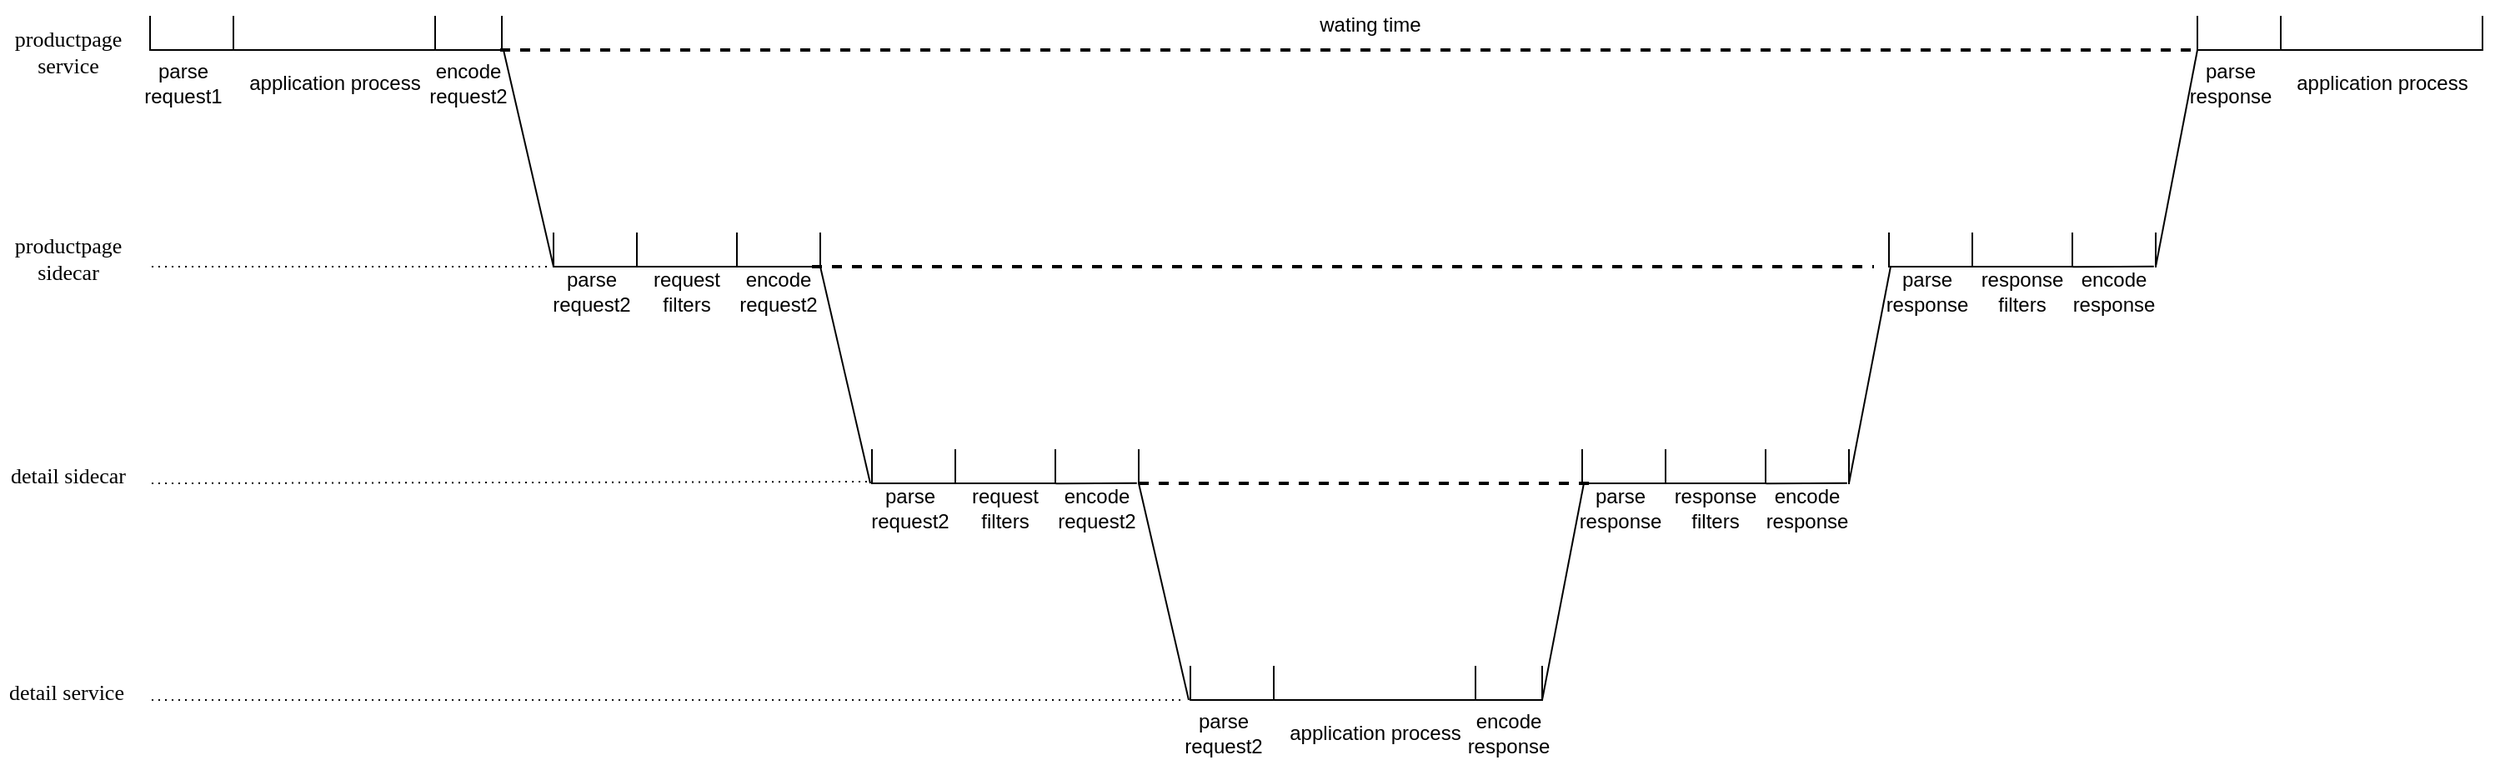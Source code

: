 <mxfile version="22.1.2" type="device">
  <diagram name="第 1 页" id="bQ7u5JqbQiKnkFouc3z6">
    <mxGraphModel dx="1709" dy="1276" grid="1" gridSize="10" guides="1" tooltips="1" connect="1" arrows="1" fold="1" page="1" pageScale="1" pageWidth="1600" pageHeight="800" math="0" shadow="0">
      <root>
        <mxCell id="0" />
        <mxCell id="1" parent="0" />
        <mxCell id="xR4tNGhymv9jSeOwLgOK-1" value="" style="endArrow=none;html=1;rounded=0;entryX=1;entryY=1;entryDx=0;entryDy=0;" edge="1" parent="1" target="xR4tNGhymv9jSeOwLgOK-11">
          <mxGeometry width="50" height="50" relative="1" as="geometry">
            <mxPoint x="120" y="210" as="sourcePoint" />
            <mxPoint x="490" y="210" as="targetPoint" />
          </mxGeometry>
        </mxCell>
        <mxCell id="xR4tNGhymv9jSeOwLgOK-2" value="&lt;font face=&quot;Verdana&quot; style=&quot;font-size: 13px;&quot;&gt;productpage service&lt;/font&gt;" style="text;html=1;strokeColor=none;fillColor=none;align=center;verticalAlign=middle;whiteSpace=wrap;rounded=0;" vertex="1" parent="1">
          <mxGeometry x="31" y="196" width="80" height="30" as="geometry" />
        </mxCell>
        <mxCell id="xR4tNGhymv9jSeOwLgOK-3" value="" style="shape=partialRectangle;whiteSpace=wrap;html=1;top=0;bottom=0;fillColor=none;" vertex="1" parent="1">
          <mxGeometry x="120" y="190" width="50" height="20" as="geometry" />
        </mxCell>
        <mxCell id="xR4tNGhymv9jSeOwLgOK-4" value="parse request1" style="text;html=1;strokeColor=none;fillColor=none;align=center;verticalAlign=middle;whiteSpace=wrap;rounded=0;" vertex="1" parent="1">
          <mxGeometry x="110" y="215" width="60" height="30" as="geometry" />
        </mxCell>
        <mxCell id="xR4tNGhymv9jSeOwLgOK-8" value="" style="shape=partialRectangle;whiteSpace=wrap;html=1;top=0;bottom=0;fillColor=none;" vertex="1" parent="1">
          <mxGeometry x="170" y="190" width="121" height="20" as="geometry" />
        </mxCell>
        <mxCell id="xR4tNGhymv9jSeOwLgOK-9" value="application process" style="text;html=1;strokeColor=none;fillColor=none;align=center;verticalAlign=middle;whiteSpace=wrap;rounded=0;" vertex="1" parent="1">
          <mxGeometry x="160.5" y="215" width="140" height="30" as="geometry" />
        </mxCell>
        <mxCell id="xR4tNGhymv9jSeOwLgOK-11" value="" style="shape=partialRectangle;whiteSpace=wrap;html=1;top=0;bottom=0;fillColor=none;" vertex="1" parent="1">
          <mxGeometry x="291" y="190" width="40" height="20" as="geometry" />
        </mxCell>
        <mxCell id="xR4tNGhymv9jSeOwLgOK-13" value="encode request2" style="text;html=1;strokeColor=none;fillColor=none;align=center;verticalAlign=middle;whiteSpace=wrap;rounded=0;" vertex="1" parent="1">
          <mxGeometry x="271" y="215" width="80" height="30" as="geometry" />
        </mxCell>
        <mxCell id="xR4tNGhymv9jSeOwLgOK-15" value="" style="endArrow=none;html=1;rounded=0;exitX=1;exitY=1;exitDx=0;exitDy=0;" edge="1" parent="1">
          <mxGeometry width="50" height="50" relative="1" as="geometry">
            <mxPoint x="332.0" y="210" as="sourcePoint" />
            <mxPoint x="362" y="340" as="targetPoint" />
          </mxGeometry>
        </mxCell>
        <mxCell id="xR4tNGhymv9jSeOwLgOK-16" value="&lt;font face=&quot;Verdana&quot; style=&quot;font-size: 13px;&quot;&gt;productpage sidecar&lt;/font&gt;" style="text;html=1;strokeColor=none;fillColor=none;align=center;verticalAlign=middle;whiteSpace=wrap;rounded=0;" vertex="1" parent="1">
          <mxGeometry x="31" y="320" width="80" height="30" as="geometry" />
        </mxCell>
        <mxCell id="xR4tNGhymv9jSeOwLgOK-17" value="" style="endArrow=none;html=1;rounded=0;" edge="1" parent="1">
          <mxGeometry width="50" height="50" relative="1" as="geometry">
            <mxPoint x="362" y="340" as="sourcePoint" />
            <mxPoint x="412" y="340" as="targetPoint" />
          </mxGeometry>
        </mxCell>
        <mxCell id="xR4tNGhymv9jSeOwLgOK-18" value="" style="shape=partialRectangle;whiteSpace=wrap;html=1;top=0;bottom=0;fillColor=none;" vertex="1" parent="1">
          <mxGeometry x="362" y="320" width="50" height="20" as="geometry" />
        </mxCell>
        <mxCell id="xR4tNGhymv9jSeOwLgOK-19" value="parse request2" style="text;html=1;strokeColor=none;fillColor=none;align=center;verticalAlign=middle;whiteSpace=wrap;rounded=0;" vertex="1" parent="1">
          <mxGeometry x="353" y="340" width="64" height="30" as="geometry" />
        </mxCell>
        <mxCell id="xR4tNGhymv9jSeOwLgOK-20" value="" style="endArrow=none;html=1;rounded=0;exitX=0.75;exitY=0;exitDx=0;exitDy=0;" edge="1" parent="1" source="xR4tNGhymv9jSeOwLgOK-19">
          <mxGeometry width="50" height="50" relative="1" as="geometry">
            <mxPoint x="302" y="370" as="sourcePoint" />
            <mxPoint x="472" y="340" as="targetPoint" />
          </mxGeometry>
        </mxCell>
        <mxCell id="xR4tNGhymv9jSeOwLgOK-21" value="" style="shape=partialRectangle;whiteSpace=wrap;html=1;top=0;bottom=0;fillColor=none;" vertex="1" parent="1">
          <mxGeometry x="412" y="320" width="60" height="20" as="geometry" />
        </mxCell>
        <mxCell id="xR4tNGhymv9jSeOwLgOK-22" value="request filters" style="text;html=1;strokeColor=none;fillColor=none;align=center;verticalAlign=middle;whiteSpace=wrap;rounded=0;" vertex="1" parent="1">
          <mxGeometry x="412" y="340" width="60" height="30" as="geometry" />
        </mxCell>
        <mxCell id="xR4tNGhymv9jSeOwLgOK-26" value="" style="endArrow=none;html=1;rounded=0;exitX=1;exitY=0;exitDx=0;exitDy=0;" edge="1" parent="1" source="xR4tNGhymv9jSeOwLgOK-22">
          <mxGeometry width="50" height="50" relative="1" as="geometry">
            <mxPoint x="522" y="360" as="sourcePoint" />
            <mxPoint x="522" y="340" as="targetPoint" />
          </mxGeometry>
        </mxCell>
        <mxCell id="xR4tNGhymv9jSeOwLgOK-27" value="" style="shape=partialRectangle;whiteSpace=wrap;html=1;top=0;bottom=0;fillColor=none;" vertex="1" parent="1">
          <mxGeometry x="472" y="320" width="50" height="20" as="geometry" />
        </mxCell>
        <mxCell id="xR4tNGhymv9jSeOwLgOK-28" value="encode request2" style="text;html=1;strokeColor=none;fillColor=none;align=center;verticalAlign=middle;whiteSpace=wrap;rounded=0;" vertex="1" parent="1">
          <mxGeometry x="457" y="340" width="80" height="30" as="geometry" />
        </mxCell>
        <mxCell id="xR4tNGhymv9jSeOwLgOK-29" value="" style="endArrow=none;dashed=1;html=1;dashPattern=1 3;strokeWidth=1;rounded=0;" edge="1" parent="1">
          <mxGeometry width="50" height="50" relative="1" as="geometry">
            <mxPoint x="121" y="340" as="sourcePoint" />
            <mxPoint x="361" y="340" as="targetPoint" />
          </mxGeometry>
        </mxCell>
        <mxCell id="xR4tNGhymv9jSeOwLgOK-32" value="" style="endArrow=none;html=1;rounded=0;exitX=1;exitY=1;exitDx=0;exitDy=0;" edge="1" parent="1">
          <mxGeometry width="50" height="50" relative="1" as="geometry">
            <mxPoint x="522" y="340" as="sourcePoint" />
            <mxPoint x="552" y="470" as="targetPoint" />
          </mxGeometry>
        </mxCell>
        <mxCell id="xR4tNGhymv9jSeOwLgOK-33" value="&lt;font face=&quot;Verdana&quot; style=&quot;font-size: 13px;&quot;&gt;detail sidecar&lt;/font&gt;" style="text;html=1;strokeColor=none;fillColor=none;align=center;verticalAlign=middle;whiteSpace=wrap;rounded=0;" vertex="1" parent="1">
          <mxGeometry x="31" y="450" width="80" height="30" as="geometry" />
        </mxCell>
        <mxCell id="xR4tNGhymv9jSeOwLgOK-34" value="" style="endArrow=none;html=1;rounded=0;" edge="1" parent="1">
          <mxGeometry width="50" height="50" relative="1" as="geometry">
            <mxPoint x="553" y="470" as="sourcePoint" />
            <mxPoint x="603" y="470" as="targetPoint" />
          </mxGeometry>
        </mxCell>
        <mxCell id="xR4tNGhymv9jSeOwLgOK-35" value="" style="shape=partialRectangle;whiteSpace=wrap;html=1;top=0;bottom=0;fillColor=none;" vertex="1" parent="1">
          <mxGeometry x="553" y="450" width="50" height="20" as="geometry" />
        </mxCell>
        <mxCell id="xR4tNGhymv9jSeOwLgOK-36" value="parse request2" style="text;html=1;strokeColor=none;fillColor=none;align=center;verticalAlign=middle;whiteSpace=wrap;rounded=0;" vertex="1" parent="1">
          <mxGeometry x="544" y="470" width="64" height="30" as="geometry" />
        </mxCell>
        <mxCell id="xR4tNGhymv9jSeOwLgOK-37" value="" style="endArrow=none;html=1;rounded=0;exitX=0.75;exitY=0;exitDx=0;exitDy=0;" edge="1" parent="1" source="xR4tNGhymv9jSeOwLgOK-36">
          <mxGeometry width="50" height="50" relative="1" as="geometry">
            <mxPoint x="493" y="500" as="sourcePoint" />
            <mxPoint x="663" y="470" as="targetPoint" />
          </mxGeometry>
        </mxCell>
        <mxCell id="xR4tNGhymv9jSeOwLgOK-38" value="" style="shape=partialRectangle;whiteSpace=wrap;html=1;top=0;bottom=0;fillColor=none;" vertex="1" parent="1">
          <mxGeometry x="603" y="450" width="60" height="20" as="geometry" />
        </mxCell>
        <mxCell id="xR4tNGhymv9jSeOwLgOK-39" value="request filters" style="text;html=1;strokeColor=none;fillColor=none;align=center;verticalAlign=middle;whiteSpace=wrap;rounded=0;" vertex="1" parent="1">
          <mxGeometry x="603" y="470" width="60" height="30" as="geometry" />
        </mxCell>
        <mxCell id="xR4tNGhymv9jSeOwLgOK-40" value="" style="shape=partialRectangle;whiteSpace=wrap;html=1;top=0;bottom=0;fillColor=none;" vertex="1" parent="1">
          <mxGeometry x="663" y="450" width="50" height="20" as="geometry" />
        </mxCell>
        <mxCell id="xR4tNGhymv9jSeOwLgOK-41" value="encode request2" style="text;html=1;strokeColor=none;fillColor=none;align=center;verticalAlign=middle;whiteSpace=wrap;rounded=0;" vertex="1" parent="1">
          <mxGeometry x="648" y="470" width="80" height="30" as="geometry" />
        </mxCell>
        <mxCell id="xR4tNGhymv9jSeOwLgOK-42" value="" style="endArrow=none;html=1;rounded=0;entryX=0.799;entryY=-0.006;entryDx=0;entryDy=0;exitX=0.191;exitY=0.004;exitDx=0;exitDy=0;entryPerimeter=0;exitPerimeter=0;" edge="1" parent="1" source="xR4tNGhymv9jSeOwLgOK-41" target="xR4tNGhymv9jSeOwLgOK-41">
          <mxGeometry width="50" height="50" relative="1" as="geometry">
            <mxPoint x="421" y="410" as="sourcePoint" />
            <mxPoint x="471" y="360" as="targetPoint" />
          </mxGeometry>
        </mxCell>
        <mxCell id="xR4tNGhymv9jSeOwLgOK-43" value="" style="endArrow=none;dashed=1;html=1;dashPattern=1 3;strokeWidth=1;rounded=0;" edge="1" parent="1">
          <mxGeometry width="50" height="50" relative="1" as="geometry">
            <mxPoint x="121" y="470" as="sourcePoint" />
            <mxPoint x="553" y="469" as="targetPoint" />
          </mxGeometry>
        </mxCell>
        <mxCell id="xR4tNGhymv9jSeOwLgOK-44" value="&lt;font face=&quot;Verdana&quot; style=&quot;font-size: 13px;&quot;&gt;detail service&lt;/font&gt;" style="text;html=1;strokeColor=none;fillColor=none;align=center;verticalAlign=middle;whiteSpace=wrap;rounded=0;" vertex="1" parent="1">
          <mxGeometry x="30" y="580" width="80" height="30" as="geometry" />
        </mxCell>
        <mxCell id="xR4tNGhymv9jSeOwLgOK-45" value="" style="endArrow=none;html=1;rounded=0;exitX=1;exitY=1;exitDx=0;exitDy=0;" edge="1" parent="1">
          <mxGeometry width="50" height="50" relative="1" as="geometry">
            <mxPoint x="713" y="470" as="sourcePoint" />
            <mxPoint x="743" y="600" as="targetPoint" />
          </mxGeometry>
        </mxCell>
        <mxCell id="xR4tNGhymv9jSeOwLgOK-46" value="" style="endArrow=none;dashed=1;html=1;dashPattern=1 3;strokeWidth=1;rounded=0;" edge="1" parent="1">
          <mxGeometry width="50" height="50" relative="1" as="geometry">
            <mxPoint x="121" y="600" as="sourcePoint" />
            <mxPoint x="741" y="600" as="targetPoint" />
          </mxGeometry>
        </mxCell>
        <mxCell id="xR4tNGhymv9jSeOwLgOK-56" value="" style="endArrow=none;html=1;rounded=0;entryX=1;entryY=1;entryDx=0;entryDy=0;" edge="1" parent="1" target="xR4tNGhymv9jSeOwLgOK-61">
          <mxGeometry width="50" height="50" relative="1" as="geometry">
            <mxPoint x="744" y="600" as="sourcePoint" />
            <mxPoint x="1114" y="600" as="targetPoint" />
          </mxGeometry>
        </mxCell>
        <mxCell id="xR4tNGhymv9jSeOwLgOK-57" value="" style="shape=partialRectangle;whiteSpace=wrap;html=1;top=0;bottom=0;fillColor=none;" vertex="1" parent="1">
          <mxGeometry x="744" y="580" width="50" height="20" as="geometry" />
        </mxCell>
        <mxCell id="xR4tNGhymv9jSeOwLgOK-58" value="parse request2" style="text;html=1;strokeColor=none;fillColor=none;align=center;verticalAlign=middle;whiteSpace=wrap;rounded=0;" vertex="1" parent="1">
          <mxGeometry x="734" y="605" width="60" height="30" as="geometry" />
        </mxCell>
        <mxCell id="xR4tNGhymv9jSeOwLgOK-59" value="" style="shape=partialRectangle;whiteSpace=wrap;html=1;top=0;bottom=0;fillColor=none;" vertex="1" parent="1">
          <mxGeometry x="794" y="580" width="121" height="20" as="geometry" />
        </mxCell>
        <mxCell id="xR4tNGhymv9jSeOwLgOK-60" value="application process" style="text;html=1;strokeColor=none;fillColor=none;align=center;verticalAlign=middle;whiteSpace=wrap;rounded=0;" vertex="1" parent="1">
          <mxGeometry x="784.5" y="605" width="140" height="30" as="geometry" />
        </mxCell>
        <mxCell id="xR4tNGhymv9jSeOwLgOK-61" value="" style="shape=partialRectangle;whiteSpace=wrap;html=1;top=0;bottom=0;fillColor=none;" vertex="1" parent="1">
          <mxGeometry x="915" y="580" width="40" height="20" as="geometry" />
        </mxCell>
        <mxCell id="xR4tNGhymv9jSeOwLgOK-62" value="encode response" style="text;html=1;strokeColor=none;fillColor=none;align=center;verticalAlign=middle;whiteSpace=wrap;rounded=0;" vertex="1" parent="1">
          <mxGeometry x="895" y="605" width="80" height="30" as="geometry" />
        </mxCell>
        <mxCell id="xR4tNGhymv9jSeOwLgOK-63" value="" style="endArrow=none;html=1;rounded=0;" edge="1" parent="1">
          <mxGeometry width="50" height="50" relative="1" as="geometry">
            <mxPoint x="980" y="470" as="sourcePoint" />
            <mxPoint x="955" y="600" as="targetPoint" />
          </mxGeometry>
        </mxCell>
        <mxCell id="xR4tNGhymv9jSeOwLgOK-64" value="" style="endArrow=none;html=1;rounded=0;" edge="1" parent="1">
          <mxGeometry width="50" height="50" relative="1" as="geometry">
            <mxPoint x="979" y="470" as="sourcePoint" />
            <mxPoint x="1029" y="470" as="targetPoint" />
          </mxGeometry>
        </mxCell>
        <mxCell id="xR4tNGhymv9jSeOwLgOK-65" value="" style="shape=partialRectangle;whiteSpace=wrap;html=1;top=0;bottom=0;fillColor=none;" vertex="1" parent="1">
          <mxGeometry x="979" y="450" width="50" height="20" as="geometry" />
        </mxCell>
        <mxCell id="xR4tNGhymv9jSeOwLgOK-66" value="parse response" style="text;html=1;strokeColor=none;fillColor=none;align=center;verticalAlign=middle;whiteSpace=wrap;rounded=0;" vertex="1" parent="1">
          <mxGeometry x="970" y="470" width="64" height="30" as="geometry" />
        </mxCell>
        <mxCell id="xR4tNGhymv9jSeOwLgOK-67" value="" style="endArrow=none;html=1;rounded=0;exitX=0.75;exitY=0;exitDx=0;exitDy=0;" edge="1" parent="1" source="xR4tNGhymv9jSeOwLgOK-66">
          <mxGeometry width="50" height="50" relative="1" as="geometry">
            <mxPoint x="919" y="500" as="sourcePoint" />
            <mxPoint x="1089" y="470" as="targetPoint" />
          </mxGeometry>
        </mxCell>
        <mxCell id="xR4tNGhymv9jSeOwLgOK-68" value="" style="shape=partialRectangle;whiteSpace=wrap;html=1;top=0;bottom=0;fillColor=none;" vertex="1" parent="1">
          <mxGeometry x="1029" y="450" width="60" height="20" as="geometry" />
        </mxCell>
        <mxCell id="xR4tNGhymv9jSeOwLgOK-69" value="response filters" style="text;html=1;strokeColor=none;fillColor=none;align=center;verticalAlign=middle;whiteSpace=wrap;rounded=0;" vertex="1" parent="1">
          <mxGeometry x="1029" y="470" width="60" height="30" as="geometry" />
        </mxCell>
        <mxCell id="xR4tNGhymv9jSeOwLgOK-70" value="" style="shape=partialRectangle;whiteSpace=wrap;html=1;top=0;bottom=0;fillColor=none;" vertex="1" parent="1">
          <mxGeometry x="1089" y="450" width="50" height="20" as="geometry" />
        </mxCell>
        <mxCell id="xR4tNGhymv9jSeOwLgOK-71" value="encode response" style="text;html=1;strokeColor=none;fillColor=none;align=center;verticalAlign=middle;whiteSpace=wrap;rounded=0;" vertex="1" parent="1">
          <mxGeometry x="1074" y="470" width="80" height="30" as="geometry" />
        </mxCell>
        <mxCell id="xR4tNGhymv9jSeOwLgOK-72" value="" style="endArrow=none;html=1;rounded=0;entryX=0.799;entryY=-0.006;entryDx=0;entryDy=0;exitX=0.191;exitY=0.004;exitDx=0;exitDy=0;entryPerimeter=0;exitPerimeter=0;" edge="1" parent="1" source="xR4tNGhymv9jSeOwLgOK-71" target="xR4tNGhymv9jSeOwLgOK-71">
          <mxGeometry width="50" height="50" relative="1" as="geometry">
            <mxPoint x="847" y="410" as="sourcePoint" />
            <mxPoint x="897" y="360" as="targetPoint" />
          </mxGeometry>
        </mxCell>
        <mxCell id="xR4tNGhymv9jSeOwLgOK-73" value="" style="endArrow=none;html=1;rounded=0;" edge="1" parent="1">
          <mxGeometry width="50" height="50" relative="1" as="geometry">
            <mxPoint x="1164" y="340" as="sourcePoint" />
            <mxPoint x="1139" y="470" as="targetPoint" />
          </mxGeometry>
        </mxCell>
        <mxCell id="xR4tNGhymv9jSeOwLgOK-74" value="" style="endArrow=none;html=1;rounded=0;" edge="1" parent="1">
          <mxGeometry width="50" height="50" relative="1" as="geometry">
            <mxPoint x="1163" y="340" as="sourcePoint" />
            <mxPoint x="1213" y="340" as="targetPoint" />
          </mxGeometry>
        </mxCell>
        <mxCell id="xR4tNGhymv9jSeOwLgOK-75" value="" style="shape=partialRectangle;whiteSpace=wrap;html=1;top=0;bottom=0;fillColor=none;" vertex="1" parent="1">
          <mxGeometry x="1163" y="320" width="50" height="20" as="geometry" />
        </mxCell>
        <mxCell id="xR4tNGhymv9jSeOwLgOK-76" value="parse response" style="text;html=1;strokeColor=none;fillColor=none;align=center;verticalAlign=middle;whiteSpace=wrap;rounded=0;" vertex="1" parent="1">
          <mxGeometry x="1154" y="340" width="64" height="30" as="geometry" />
        </mxCell>
        <mxCell id="xR4tNGhymv9jSeOwLgOK-77" value="" style="endArrow=none;html=1;rounded=0;exitX=0.75;exitY=0;exitDx=0;exitDy=0;" edge="1" parent="1" source="xR4tNGhymv9jSeOwLgOK-76">
          <mxGeometry width="50" height="50" relative="1" as="geometry">
            <mxPoint x="1103" y="370" as="sourcePoint" />
            <mxPoint x="1273" y="340" as="targetPoint" />
          </mxGeometry>
        </mxCell>
        <mxCell id="xR4tNGhymv9jSeOwLgOK-78" value="" style="shape=partialRectangle;whiteSpace=wrap;html=1;top=0;bottom=0;fillColor=none;" vertex="1" parent="1">
          <mxGeometry x="1213" y="320" width="60" height="20" as="geometry" />
        </mxCell>
        <mxCell id="xR4tNGhymv9jSeOwLgOK-79" value="response filters" style="text;html=1;strokeColor=none;fillColor=none;align=center;verticalAlign=middle;whiteSpace=wrap;rounded=0;" vertex="1" parent="1">
          <mxGeometry x="1213" y="340" width="60" height="30" as="geometry" />
        </mxCell>
        <mxCell id="xR4tNGhymv9jSeOwLgOK-80" value="" style="shape=partialRectangle;whiteSpace=wrap;html=1;top=0;bottom=0;fillColor=none;" vertex="1" parent="1">
          <mxGeometry x="1273" y="320" width="50" height="20" as="geometry" />
        </mxCell>
        <mxCell id="xR4tNGhymv9jSeOwLgOK-81" value="encode response" style="text;html=1;strokeColor=none;fillColor=none;align=center;verticalAlign=middle;whiteSpace=wrap;rounded=0;" vertex="1" parent="1">
          <mxGeometry x="1258" y="340" width="80" height="30" as="geometry" />
        </mxCell>
        <mxCell id="xR4tNGhymv9jSeOwLgOK-82" value="" style="endArrow=none;html=1;rounded=0;entryX=0.799;entryY=-0.006;entryDx=0;entryDy=0;exitX=0.191;exitY=0.004;exitDx=0;exitDy=0;entryPerimeter=0;exitPerimeter=0;" edge="1" parent="1" source="xR4tNGhymv9jSeOwLgOK-81" target="xR4tNGhymv9jSeOwLgOK-81">
          <mxGeometry width="50" height="50" relative="1" as="geometry">
            <mxPoint x="1031" y="280" as="sourcePoint" />
            <mxPoint x="1081" y="230" as="targetPoint" />
          </mxGeometry>
        </mxCell>
        <mxCell id="xR4tNGhymv9jSeOwLgOK-83" value="" style="endArrow=none;html=1;rounded=0;" edge="1" parent="1">
          <mxGeometry width="50" height="50" relative="1" as="geometry">
            <mxPoint x="1348" y="210" as="sourcePoint" />
            <mxPoint x="1323" y="340" as="targetPoint" />
          </mxGeometry>
        </mxCell>
        <mxCell id="xR4tNGhymv9jSeOwLgOK-84" value="" style="shape=partialRectangle;whiteSpace=wrap;html=1;top=0;bottom=0;fillColor=none;" vertex="1" parent="1">
          <mxGeometry x="1348" y="190" width="50" height="20" as="geometry" />
        </mxCell>
        <mxCell id="xR4tNGhymv9jSeOwLgOK-85" value="parse response" style="text;html=1;strokeColor=none;fillColor=none;align=center;verticalAlign=middle;whiteSpace=wrap;rounded=0;" vertex="1" parent="1">
          <mxGeometry x="1338" y="215" width="60" height="30" as="geometry" />
        </mxCell>
        <mxCell id="xR4tNGhymv9jSeOwLgOK-86" value="" style="shape=partialRectangle;whiteSpace=wrap;html=1;top=0;bottom=0;fillColor=none;" vertex="1" parent="1">
          <mxGeometry x="1398" y="190" width="121" height="20" as="geometry" />
        </mxCell>
        <mxCell id="xR4tNGhymv9jSeOwLgOK-87" value="application process" style="text;html=1;strokeColor=none;fillColor=none;align=center;verticalAlign=middle;whiteSpace=wrap;rounded=0;" vertex="1" parent="1">
          <mxGeometry x="1388.5" y="215" width="140" height="30" as="geometry" />
        </mxCell>
        <mxCell id="xR4tNGhymv9jSeOwLgOK-88" value="" style="endArrow=none;html=1;rounded=0;entryX=1;entryY=1;entryDx=0;entryDy=0;exitX=0;exitY=1;exitDx=0;exitDy=0;" edge="1" parent="1" source="xR4tNGhymv9jSeOwLgOK-84" target="xR4tNGhymv9jSeOwLgOK-86">
          <mxGeometry width="50" height="50" relative="1" as="geometry">
            <mxPoint x="940" y="400" as="sourcePoint" />
            <mxPoint x="990" y="350" as="targetPoint" />
          </mxGeometry>
        </mxCell>
        <mxCell id="xR4tNGhymv9jSeOwLgOK-89" value="" style="endArrow=none;html=1;rounded=0;dashed=1;strokeWidth=2;" edge="1" parent="1">
          <mxGeometry width="50" height="50" relative="1" as="geometry">
            <mxPoint x="330" y="210" as="sourcePoint" />
            <mxPoint x="1350" y="210" as="targetPoint" />
          </mxGeometry>
        </mxCell>
        <mxCell id="xR4tNGhymv9jSeOwLgOK-91" value="wating time" style="text;html=1;strokeColor=none;fillColor=none;align=center;verticalAlign=middle;whiteSpace=wrap;rounded=0;" vertex="1" parent="1">
          <mxGeometry x="794" y="180" width="116" height="30" as="geometry" />
        </mxCell>
        <mxCell id="xR4tNGhymv9jSeOwLgOK-92" value="" style="endArrow=none;html=1;rounded=0;dashed=1;strokeWidth=2;exitX=0.75;exitY=0;exitDx=0;exitDy=0;entryX=0;entryY=0;entryDx=0;entryDy=0;" edge="1" parent="1" source="xR4tNGhymv9jSeOwLgOK-28" target="xR4tNGhymv9jSeOwLgOK-76">
          <mxGeometry width="50" height="50" relative="1" as="geometry">
            <mxPoint x="340" y="220" as="sourcePoint" />
            <mxPoint x="1360" y="220" as="targetPoint" />
          </mxGeometry>
        </mxCell>
        <mxCell id="xR4tNGhymv9jSeOwLgOK-93" value="" style="endArrow=none;html=1;rounded=0;dashed=1;strokeWidth=2;exitX=1;exitY=1;exitDx=0;exitDy=0;entryX=0.25;entryY=0;entryDx=0;entryDy=0;" edge="1" parent="1" source="xR4tNGhymv9jSeOwLgOK-40" target="xR4tNGhymv9jSeOwLgOK-66">
          <mxGeometry width="50" height="50" relative="1" as="geometry">
            <mxPoint x="527" y="350" as="sourcePoint" />
            <mxPoint x="1164" y="350" as="targetPoint" />
          </mxGeometry>
        </mxCell>
      </root>
    </mxGraphModel>
  </diagram>
</mxfile>

